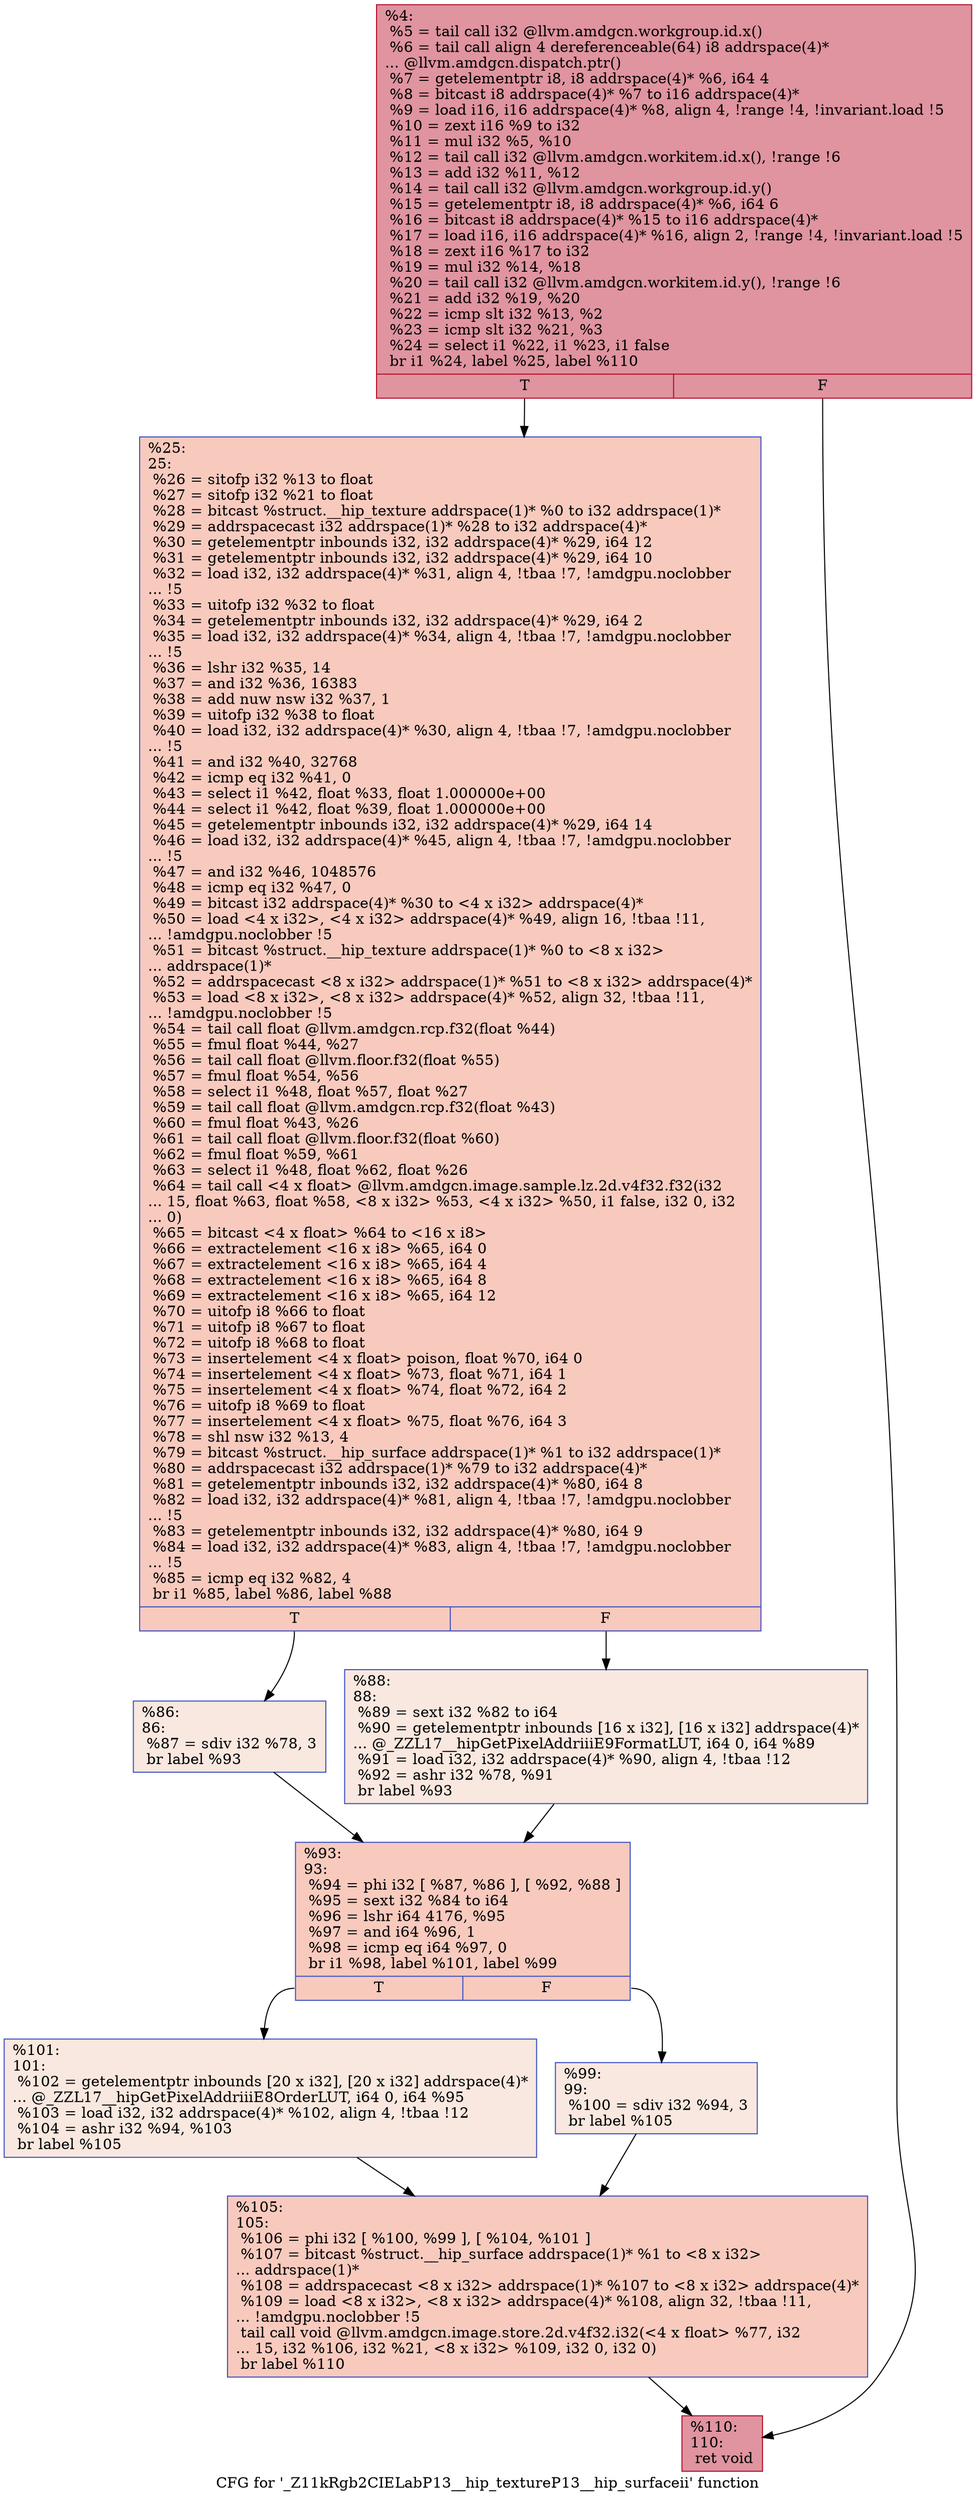digraph "CFG for '_Z11kRgb2CIELabP13__hip_textureP13__hip_surfaceii' function" {
	label="CFG for '_Z11kRgb2CIELabP13__hip_textureP13__hip_surfaceii' function";

	Node0x642cdd0 [shape=record,color="#b70d28ff", style=filled, fillcolor="#b70d2870",label="{%4:\l  %5 = tail call i32 @llvm.amdgcn.workgroup.id.x()\l  %6 = tail call align 4 dereferenceable(64) i8 addrspace(4)*\l... @llvm.amdgcn.dispatch.ptr()\l  %7 = getelementptr i8, i8 addrspace(4)* %6, i64 4\l  %8 = bitcast i8 addrspace(4)* %7 to i16 addrspace(4)*\l  %9 = load i16, i16 addrspace(4)* %8, align 4, !range !4, !invariant.load !5\l  %10 = zext i16 %9 to i32\l  %11 = mul i32 %5, %10\l  %12 = tail call i32 @llvm.amdgcn.workitem.id.x(), !range !6\l  %13 = add i32 %11, %12\l  %14 = tail call i32 @llvm.amdgcn.workgroup.id.y()\l  %15 = getelementptr i8, i8 addrspace(4)* %6, i64 6\l  %16 = bitcast i8 addrspace(4)* %15 to i16 addrspace(4)*\l  %17 = load i16, i16 addrspace(4)* %16, align 2, !range !4, !invariant.load !5\l  %18 = zext i16 %17 to i32\l  %19 = mul i32 %14, %18\l  %20 = tail call i32 @llvm.amdgcn.workitem.id.y(), !range !6\l  %21 = add i32 %19, %20\l  %22 = icmp slt i32 %13, %2\l  %23 = icmp slt i32 %21, %3\l  %24 = select i1 %22, i1 %23, i1 false\l  br i1 %24, label %25, label %110\l|{<s0>T|<s1>F}}"];
	Node0x642cdd0:s0 -> Node0x64301c0;
	Node0x642cdd0:s1 -> Node0x6430250;
	Node0x64301c0 [shape=record,color="#3d50c3ff", style=filled, fillcolor="#ef886b70",label="{%25:\l25:                                               \l  %26 = sitofp i32 %13 to float\l  %27 = sitofp i32 %21 to float\l  %28 = bitcast %struct.__hip_texture addrspace(1)* %0 to i32 addrspace(1)*\l  %29 = addrspacecast i32 addrspace(1)* %28 to i32 addrspace(4)*\l  %30 = getelementptr inbounds i32, i32 addrspace(4)* %29, i64 12\l  %31 = getelementptr inbounds i32, i32 addrspace(4)* %29, i64 10\l  %32 = load i32, i32 addrspace(4)* %31, align 4, !tbaa !7, !amdgpu.noclobber\l... !5\l  %33 = uitofp i32 %32 to float\l  %34 = getelementptr inbounds i32, i32 addrspace(4)* %29, i64 2\l  %35 = load i32, i32 addrspace(4)* %34, align 4, !tbaa !7, !amdgpu.noclobber\l... !5\l  %36 = lshr i32 %35, 14\l  %37 = and i32 %36, 16383\l  %38 = add nuw nsw i32 %37, 1\l  %39 = uitofp i32 %38 to float\l  %40 = load i32, i32 addrspace(4)* %30, align 4, !tbaa !7, !amdgpu.noclobber\l... !5\l  %41 = and i32 %40, 32768\l  %42 = icmp eq i32 %41, 0\l  %43 = select i1 %42, float %33, float 1.000000e+00\l  %44 = select i1 %42, float %39, float 1.000000e+00\l  %45 = getelementptr inbounds i32, i32 addrspace(4)* %29, i64 14\l  %46 = load i32, i32 addrspace(4)* %45, align 4, !tbaa !7, !amdgpu.noclobber\l... !5\l  %47 = and i32 %46, 1048576\l  %48 = icmp eq i32 %47, 0\l  %49 = bitcast i32 addrspace(4)* %30 to \<4 x i32\> addrspace(4)*\l  %50 = load \<4 x i32\>, \<4 x i32\> addrspace(4)* %49, align 16, !tbaa !11,\l... !amdgpu.noclobber !5\l  %51 = bitcast %struct.__hip_texture addrspace(1)* %0 to \<8 x i32\>\l... addrspace(1)*\l  %52 = addrspacecast \<8 x i32\> addrspace(1)* %51 to \<8 x i32\> addrspace(4)*\l  %53 = load \<8 x i32\>, \<8 x i32\> addrspace(4)* %52, align 32, !tbaa !11,\l... !amdgpu.noclobber !5\l  %54 = tail call float @llvm.amdgcn.rcp.f32(float %44)\l  %55 = fmul float %44, %27\l  %56 = tail call float @llvm.floor.f32(float %55)\l  %57 = fmul float %54, %56\l  %58 = select i1 %48, float %57, float %27\l  %59 = tail call float @llvm.amdgcn.rcp.f32(float %43)\l  %60 = fmul float %43, %26\l  %61 = tail call float @llvm.floor.f32(float %60)\l  %62 = fmul float %59, %61\l  %63 = select i1 %48, float %62, float %26\l  %64 = tail call \<4 x float\> @llvm.amdgcn.image.sample.lz.2d.v4f32.f32(i32\l... 15, float %63, float %58, \<8 x i32\> %53, \<4 x i32\> %50, i1 false, i32 0, i32\l... 0)\l  %65 = bitcast \<4 x float\> %64 to \<16 x i8\>\l  %66 = extractelement \<16 x i8\> %65, i64 0\l  %67 = extractelement \<16 x i8\> %65, i64 4\l  %68 = extractelement \<16 x i8\> %65, i64 8\l  %69 = extractelement \<16 x i8\> %65, i64 12\l  %70 = uitofp i8 %66 to float\l  %71 = uitofp i8 %67 to float\l  %72 = uitofp i8 %68 to float\l  %73 = insertelement \<4 x float\> poison, float %70, i64 0\l  %74 = insertelement \<4 x float\> %73, float %71, i64 1\l  %75 = insertelement \<4 x float\> %74, float %72, i64 2\l  %76 = uitofp i8 %69 to float\l  %77 = insertelement \<4 x float\> %75, float %76, i64 3\l  %78 = shl nsw i32 %13, 4\l  %79 = bitcast %struct.__hip_surface addrspace(1)* %1 to i32 addrspace(1)*\l  %80 = addrspacecast i32 addrspace(1)* %79 to i32 addrspace(4)*\l  %81 = getelementptr inbounds i32, i32 addrspace(4)* %80, i64 8\l  %82 = load i32, i32 addrspace(4)* %81, align 4, !tbaa !7, !amdgpu.noclobber\l... !5\l  %83 = getelementptr inbounds i32, i32 addrspace(4)* %80, i64 9\l  %84 = load i32, i32 addrspace(4)* %83, align 4, !tbaa !7, !amdgpu.noclobber\l... !5\l  %85 = icmp eq i32 %82, 4\l  br i1 %85, label %86, label %88\l|{<s0>T|<s1>F}}"];
	Node0x64301c0:s0 -> Node0x64355a0;
	Node0x64301c0:s1 -> Node0x6435630;
	Node0x64355a0 [shape=record,color="#3d50c3ff", style=filled, fillcolor="#f1ccb870",label="{%86:\l86:                                               \l  %87 = sdiv i32 %78, 3\l  br label %93\l}"];
	Node0x64355a0 -> Node0x6435800;
	Node0x6435630 [shape=record,color="#3d50c3ff", style=filled, fillcolor="#f1ccb870",label="{%88:\l88:                                               \l  %89 = sext i32 %82 to i64\l  %90 = getelementptr inbounds [16 x i32], [16 x i32] addrspace(4)*\l... @_ZZL17__hipGetPixelAddriiiE9FormatLUT, i64 0, i64 %89\l  %91 = load i32, i32 addrspace(4)* %90, align 4, !tbaa !12\l  %92 = ashr i32 %78, %91\l  br label %93\l}"];
	Node0x6435630 -> Node0x6435800;
	Node0x6435800 [shape=record,color="#3d50c3ff", style=filled, fillcolor="#ef886b70",label="{%93:\l93:                                               \l  %94 = phi i32 [ %87, %86 ], [ %92, %88 ]\l  %95 = sext i32 %84 to i64\l  %96 = lshr i64 4176, %95\l  %97 = and i64 %96, 1\l  %98 = icmp eq i64 %97, 0\l  br i1 %98, label %101, label %99\l|{<s0>T|<s1>F}}"];
	Node0x6435800:s0 -> Node0x6435f40;
	Node0x6435800:s1 -> Node0x6435f90;
	Node0x6435f90 [shape=record,color="#3d50c3ff", style=filled, fillcolor="#f1ccb870",label="{%99:\l99:                                               \l  %100 = sdiv i32 %94, 3\l  br label %105\l}"];
	Node0x6435f90 -> Node0x6436160;
	Node0x6435f40 [shape=record,color="#3d50c3ff", style=filled, fillcolor="#f1ccb870",label="{%101:\l101:                                              \l  %102 = getelementptr inbounds [20 x i32], [20 x i32] addrspace(4)*\l... @_ZZL17__hipGetPixelAddriiiE8OrderLUT, i64 0, i64 %95\l  %103 = load i32, i32 addrspace(4)* %102, align 4, !tbaa !12\l  %104 = ashr i32 %94, %103\l  br label %105\l}"];
	Node0x6435f40 -> Node0x6436160;
	Node0x6436160 [shape=record,color="#3d50c3ff", style=filled, fillcolor="#ef886b70",label="{%105:\l105:                                              \l  %106 = phi i32 [ %100, %99 ], [ %104, %101 ]\l  %107 = bitcast %struct.__hip_surface addrspace(1)* %1 to \<8 x i32\>\l... addrspace(1)*\l  %108 = addrspacecast \<8 x i32\> addrspace(1)* %107 to \<8 x i32\> addrspace(4)*\l  %109 = load \<8 x i32\>, \<8 x i32\> addrspace(4)* %108, align 32, !tbaa !11,\l... !amdgpu.noclobber !5\l  tail call void @llvm.amdgcn.image.store.2d.v4f32.i32(\<4 x float\> %77, i32\l... 15, i32 %106, i32 %21, \<8 x i32\> %109, i32 0, i32 0)\l  br label %110\l}"];
	Node0x6436160 -> Node0x6430250;
	Node0x6430250 [shape=record,color="#b70d28ff", style=filled, fillcolor="#b70d2870",label="{%110:\l110:                                              \l  ret void\l}"];
}
